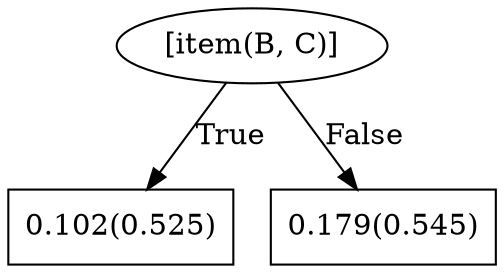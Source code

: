 digraph G{ 
1[label = "[item(B, C)]"];
1 -> 2[label="True"];
1 -> 3[label="False"];
2[shape = box,label = "0.102(0.525)"];
3[shape = box,label = "0.179(0.545)"];
}

